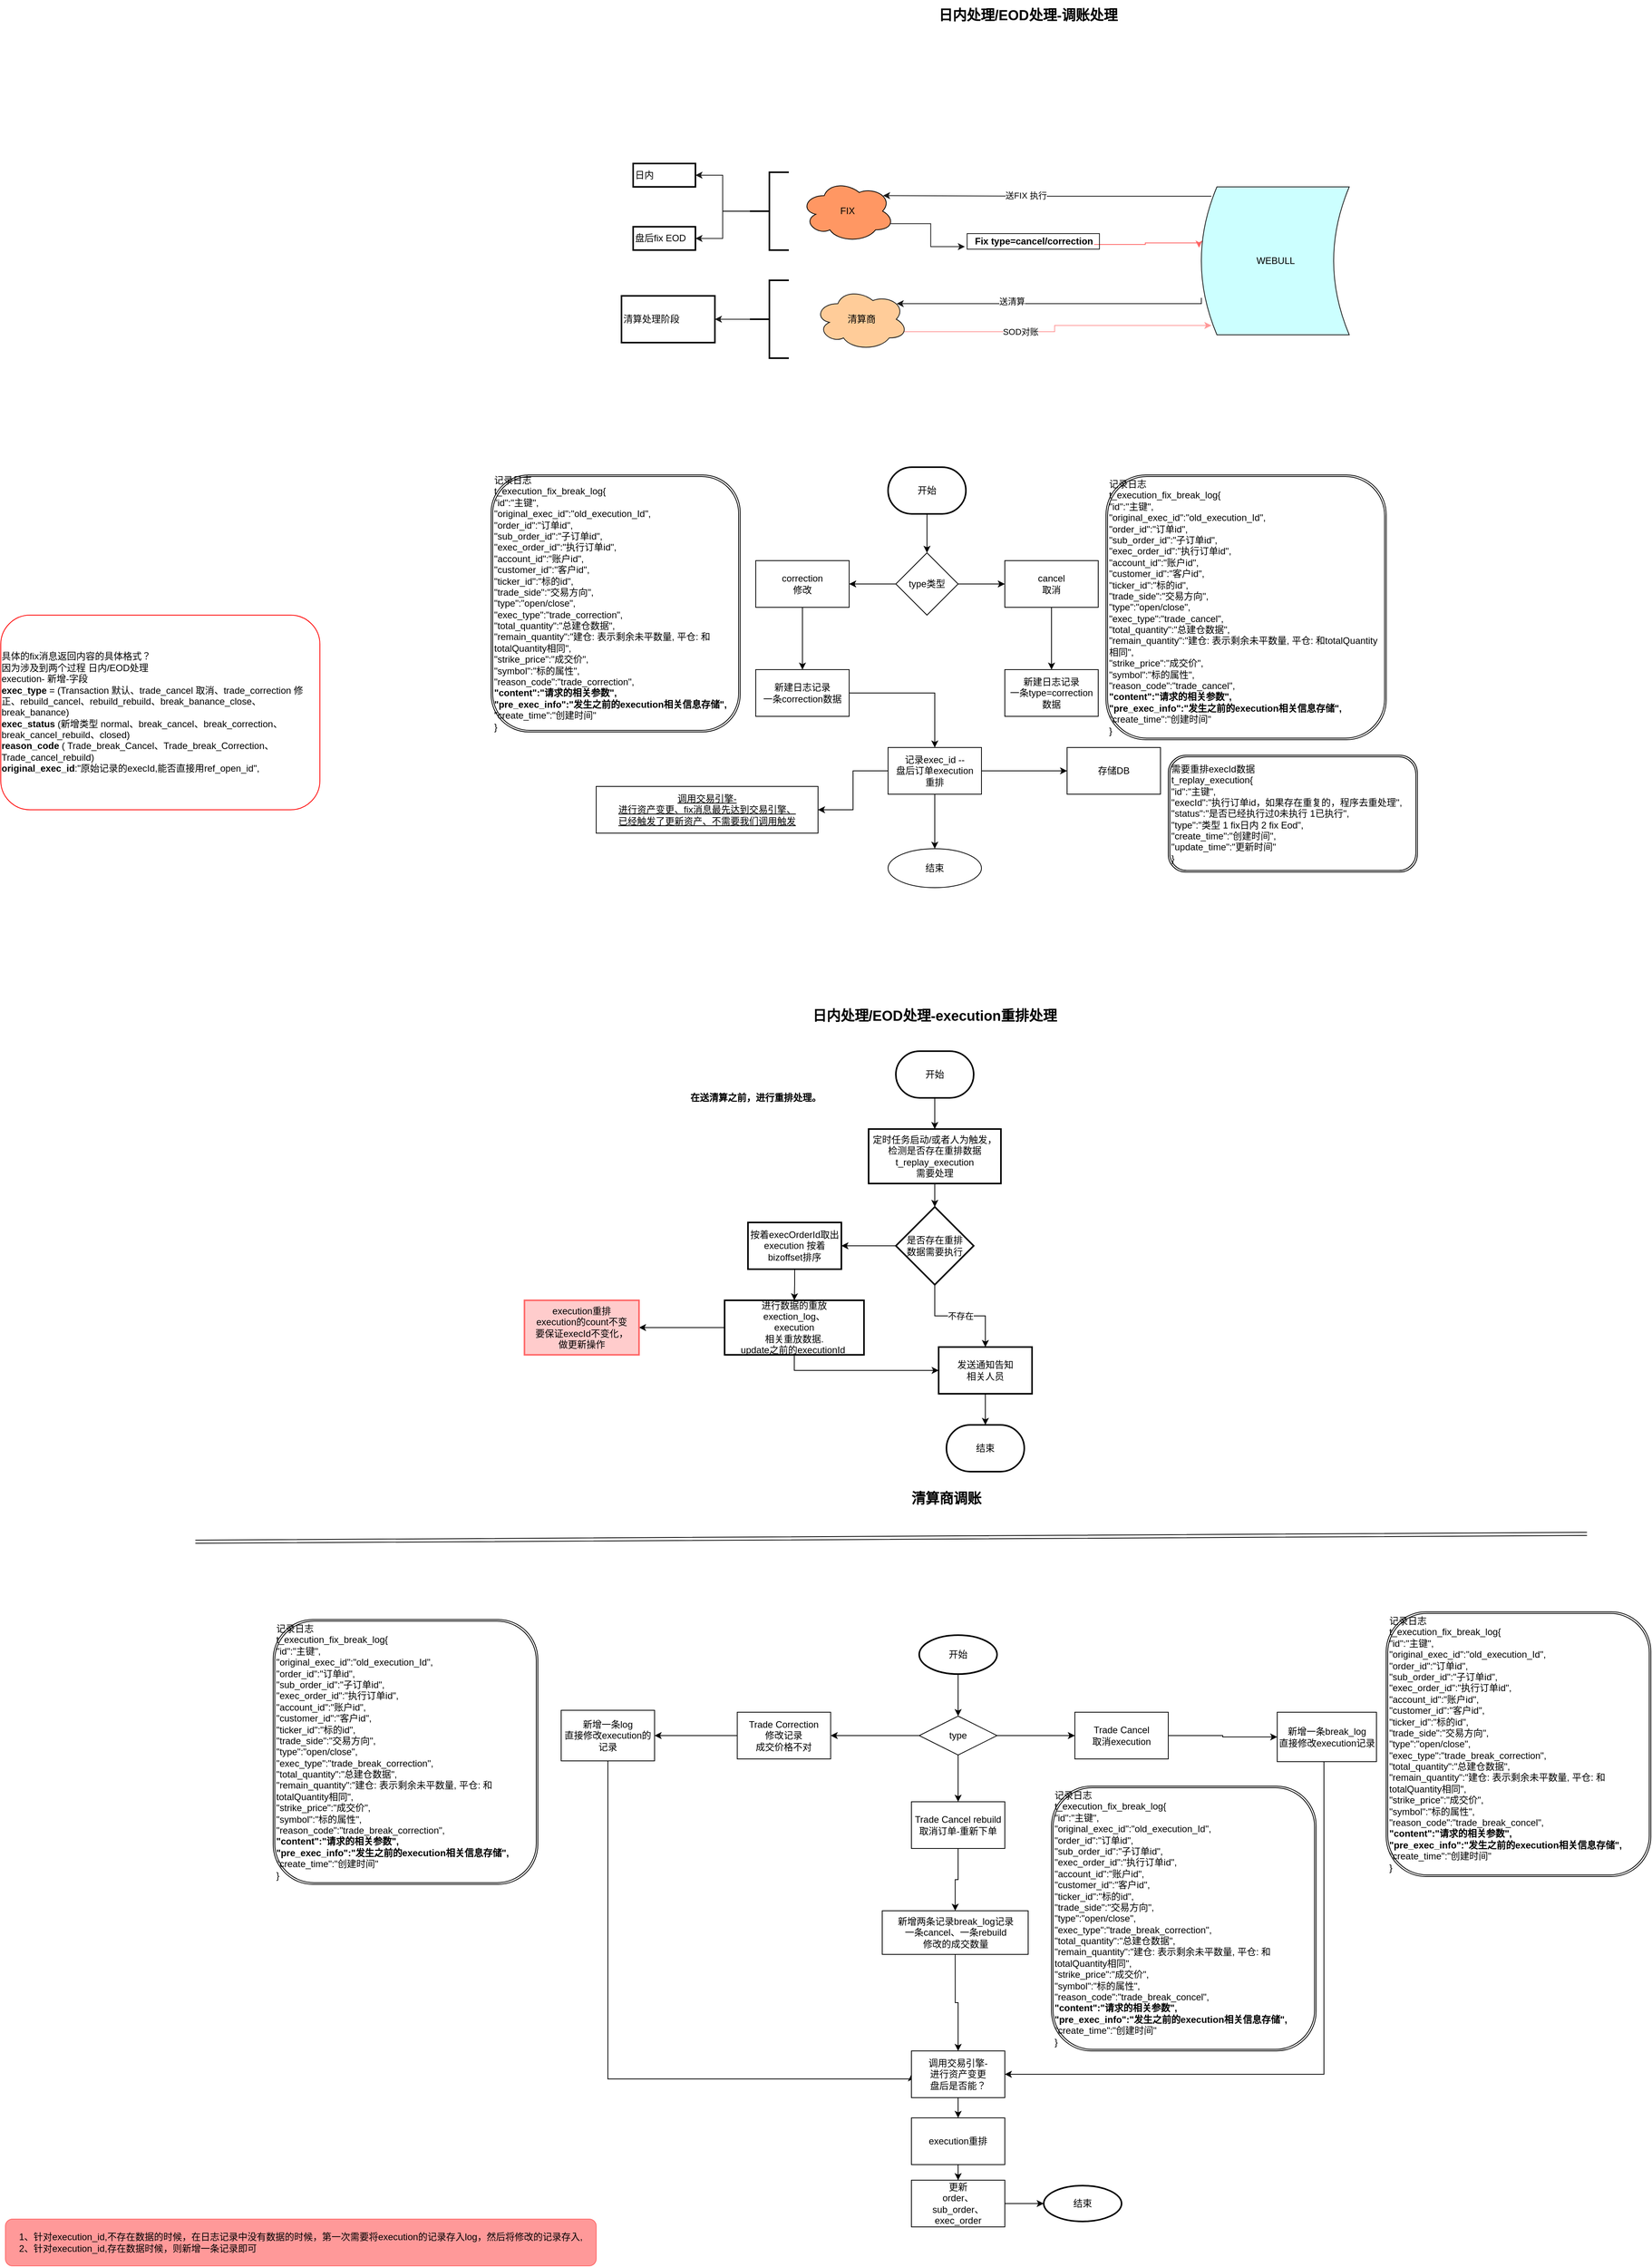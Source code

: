 <mxfile version="14.1.1" type="github">
  <diagram id="C5RBs43oDa-KdzZeNtuy" name="Page-1">
    <mxGraphModel dx="3623" dy="2283" grid="1" gridSize="10" guides="1" tooltips="1" connect="1" arrows="1" fold="1" page="1" pageScale="1" pageWidth="827" pageHeight="1169" math="0" shadow="0">
      <root>
        <mxCell id="WIyWlLk6GJQsqaUBKTNV-0" />
        <mxCell id="WIyWlLk6GJQsqaUBKTNV-1" parent="WIyWlLk6GJQsqaUBKTNV-0" />
        <mxCell id="1Uik45kLceN-WnxneO16-1" value="&lt;font style=&quot;font-size: 18px&quot;&gt;&lt;b&gt;日内处理/EOD处理-调账处理&lt;/b&gt;&lt;/font&gt;" style="text;html=1;strokeColor=none;fillColor=none;align=center;verticalAlign=middle;whiteSpace=wrap;rounded=0;shadow=0;" parent="WIyWlLk6GJQsqaUBKTNV-1" vertex="1">
          <mxGeometry x="490" y="-310" width="260" height="40" as="geometry" />
        </mxCell>
        <mxCell id="l4X3YuBK7rbhBfaj7fvv-17" style="edgeStyle=orthogonalEdgeStyle;rounded=0;orthogonalLoop=1;jettySize=auto;html=1;exitX=0.96;exitY=0.7;exitDx=0;exitDy=0;exitPerimeter=0;shadow=0;strokeColor=#FF6666;entryX=-0.016;entryY=0.411;entryDx=0;entryDy=0;entryPerimeter=0;" parent="WIyWlLk6GJQsqaUBKTNV-1" source="l4X3YuBK7rbhBfaj7fvv-18" target="l4X3YuBK7rbhBfaj7fvv-23" edge="1">
          <mxGeometry relative="1" as="geometry">
            <mxPoint x="832.5" y="2" as="targetPoint" />
            <Array as="points">
              <mxPoint x="770.5" y="4" />
              <mxPoint x="770.5" y="2" />
              <mxPoint x="839.5" y="2" />
            </Array>
          </mxGeometry>
        </mxCell>
        <mxCell id="l4X3YuBK7rbhBfaj7fvv-47" value="" style="edgeLabel;html=1;align=center;verticalAlign=middle;resizable=0;points=[];strokeColor=#FFCCCC;shadow=0;" parent="l4X3YuBK7rbhBfaj7fvv-17" vertex="1" connectable="0">
          <mxGeometry x="0.208" y="1" relative="1" as="geometry">
            <mxPoint x="-8.76" y="0.2" as="offset" />
          </mxGeometry>
        </mxCell>
        <mxCell id="1Uik45kLceN-WnxneO16-3" value="FIX" style="ellipse;shape=cloud;whiteSpace=wrap;html=1;fillColor=#FF9763;shadow=0;" parent="WIyWlLk6GJQsqaUBKTNV-1" vertex="1">
          <mxGeometry x="327.97" y="-78.8" width="120" height="80" as="geometry" />
        </mxCell>
        <mxCell id="1Uik45kLceN-WnxneO16-11" style="edgeStyle=orthogonalEdgeStyle;rounded=0;orthogonalLoop=1;jettySize=auto;html=1;exitX=0.5;exitY=1;exitDx=0;exitDy=0;exitPerimeter=0;entryX=0.5;entryY=0;entryDx=0;entryDy=0;shadow=0;" parent="WIyWlLk6GJQsqaUBKTNV-1" source="1Uik45kLceN-WnxneO16-10" edge="1">
          <mxGeometry relative="1" as="geometry">
            <mxPoint x="490" y="400" as="targetPoint" />
          </mxGeometry>
        </mxCell>
        <mxCell id="1Uik45kLceN-WnxneO16-10" value="开始" style="strokeWidth=2;html=1;shape=mxgraph.flowchart.terminator;whiteSpace=wrap;shadow=0;" parent="WIyWlLk6GJQsqaUBKTNV-1" vertex="1">
          <mxGeometry x="440" y="290" width="100" height="60" as="geometry" />
        </mxCell>
        <mxCell id="1Uik45kLceN-WnxneO16-15" value="" style="edgeStyle=orthogonalEdgeStyle;rounded=0;orthogonalLoop=1;jettySize=auto;html=1;shadow=0;" parent="WIyWlLk6GJQsqaUBKTNV-1" source="1Uik45kLceN-WnxneO16-13" target="1Uik45kLceN-WnxneO16-14" edge="1">
          <mxGeometry relative="1" as="geometry" />
        </mxCell>
        <mxCell id="1Uik45kLceN-WnxneO16-17" value="" style="edgeStyle=orthogonalEdgeStyle;rounded=0;orthogonalLoop=1;jettySize=auto;html=1;shadow=0;" parent="WIyWlLk6GJQsqaUBKTNV-1" source="1Uik45kLceN-WnxneO16-13" target="1Uik45kLceN-WnxneO16-16" edge="1">
          <mxGeometry relative="1" as="geometry" />
        </mxCell>
        <mxCell id="1Uik45kLceN-WnxneO16-13" value="type类型" style="rhombus;whiteSpace=wrap;html=1;shadow=0;" parent="WIyWlLk6GJQsqaUBKTNV-1" vertex="1">
          <mxGeometry x="450" y="400" width="80" height="80" as="geometry" />
        </mxCell>
        <mxCell id="1Uik45kLceN-WnxneO16-19" value="" style="edgeStyle=orthogonalEdgeStyle;rounded=0;orthogonalLoop=1;jettySize=auto;html=1;shadow=0;" parent="WIyWlLk6GJQsqaUBKTNV-1" source="1Uik45kLceN-WnxneO16-14" target="1Uik45kLceN-WnxneO16-18" edge="1">
          <mxGeometry relative="1" as="geometry" />
        </mxCell>
        <mxCell id="1Uik45kLceN-WnxneO16-14" value="correction&lt;br&gt;修改" style="whiteSpace=wrap;html=1;shadow=0;" parent="WIyWlLk6GJQsqaUBKTNV-1" vertex="1">
          <mxGeometry x="270" y="410" width="120" height="60" as="geometry" />
        </mxCell>
        <mxCell id="1Uik45kLceN-WnxneO16-30" value="" style="edgeStyle=orthogonalEdgeStyle;rounded=0;orthogonalLoop=1;jettySize=auto;html=1;shadow=0;" parent="WIyWlLk6GJQsqaUBKTNV-1" source="1Uik45kLceN-WnxneO16-16" target="1Uik45kLceN-WnxneO16-29" edge="1">
          <mxGeometry relative="1" as="geometry" />
        </mxCell>
        <mxCell id="1Uik45kLceN-WnxneO16-16" value="cancel&lt;br&gt;取消" style="whiteSpace=wrap;html=1;shadow=0;" parent="WIyWlLk6GJQsqaUBKTNV-1" vertex="1">
          <mxGeometry x="590" y="410" width="120" height="60" as="geometry" />
        </mxCell>
        <mxCell id="DPZnmQHG7aTlUrMJ72Gz-0" style="edgeStyle=orthogonalEdgeStyle;rounded=0;orthogonalLoop=1;jettySize=auto;html=1;exitX=1;exitY=0.5;exitDx=0;exitDy=0;" parent="WIyWlLk6GJQsqaUBKTNV-1" source="1Uik45kLceN-WnxneO16-18" target="1Uik45kLceN-WnxneO16-33" edge="1">
          <mxGeometry relative="1" as="geometry" />
        </mxCell>
        <mxCell id="1Uik45kLceN-WnxneO16-18" value="新建日志记录&lt;br&gt;一条correction数据" style="whiteSpace=wrap;html=1;shadow=0;" parent="WIyWlLk6GJQsqaUBKTNV-1" vertex="1">
          <mxGeometry x="270" y="550" width="120" height="60" as="geometry" />
        </mxCell>
        <mxCell id="1Uik45kLceN-WnxneO16-23" value="&lt;u&gt;调用交易引擎-&lt;br&gt;进行资产变更、fix消息最先达到交易引擎、&lt;br&gt;已经触发了更新资产、不需要我们调用触发&lt;/u&gt;" style="whiteSpace=wrap;html=1;shadow=0;" parent="WIyWlLk6GJQsqaUBKTNV-1" vertex="1">
          <mxGeometry x="65" y="700" width="285" height="60" as="geometry" />
        </mxCell>
        <mxCell id="1Uik45kLceN-WnxneO16-29" value="新建日志记录&lt;br&gt;一条type=correction数据" style="whiteSpace=wrap;html=1;shadow=0;" parent="WIyWlLk6GJQsqaUBKTNV-1" vertex="1">
          <mxGeometry x="590" y="550" width="120" height="60" as="geometry" />
        </mxCell>
        <mxCell id="1Uik45kLceN-WnxneO16-31" value="&lt;div&gt;记录日志&lt;/div&gt;&lt;div&gt;t_execution_fix_break_log{&lt;/div&gt;&lt;div&gt;&quot;id&quot;:&quot;主键&quot;,&lt;/div&gt;&lt;div&gt;&quot;original_exec_id&quot;:&quot;old_execution_Id&quot;,&lt;/div&gt;&lt;div&gt;&quot;order_id&quot;:&quot;订单id&quot;,&lt;/div&gt;&lt;div&gt;&quot;sub_order_id&quot;:&quot;子订单id&quot;,&lt;/div&gt;&lt;div&gt;&quot;exec_order_id&quot;:&quot;执行订单id&quot;,&lt;/div&gt;&lt;div&gt;&quot;account_id&quot;:&quot;账户id&quot;,&lt;/div&gt;&lt;div&gt;&quot;customer_id&quot;:&quot;客户id&quot;,&lt;/div&gt;&lt;div&gt;&quot;ticker_id&quot;:&quot;标的id&quot;,&lt;/div&gt;&lt;div&gt;&quot;trade_side&quot;:&quot;交易方向&quot;,&lt;/div&gt;&lt;div&gt;&quot;type&quot;:&quot;open/close&quot;,&lt;/div&gt;&lt;div&gt;&quot;exec_type&quot;:&quot;trade_cancel&quot;,&lt;/div&gt;&lt;div&gt;&quot;total_quantity&quot;:&quot;总建仓数据&quot;,&lt;/div&gt;&lt;div&gt;&quot;remain_quantity&quot;:&quot;建仓: 表示剩余未平数量, 平仓: 和totalQuantity相同&quot;,&lt;/div&gt;&lt;div&gt;&quot;strike_price&quot;:&quot;成交价&quot;,&lt;/div&gt;&lt;div&gt;&quot;symbol&quot;:&quot;标的属性&quot;,&lt;/div&gt;&lt;div&gt;&quot;reason_code&quot;:&quot;trade_cancel&quot;,&lt;br&gt;&lt;/div&gt;&lt;div&gt;&lt;b&gt;&quot;content&quot;:&quot;请求的相关参数&quot;,&lt;/b&gt;&lt;/div&gt;&lt;div&gt;&lt;b&gt;&quot;pre_exec_info&quot;:&quot;发生之前的execution相关信息存储&quot;,&lt;/b&gt;&lt;/div&gt;&lt;div&gt;&quot;create_time&quot;:&quot;创建时间&quot;&lt;/div&gt;&lt;div&gt;}&lt;/div&gt;" style="shape=ext;double=1;rounded=1;whiteSpace=wrap;html=1;align=left;shadow=0;" parent="WIyWlLk6GJQsqaUBKTNV-1" vertex="1">
          <mxGeometry x="720" y="300" width="360" height="340" as="geometry" />
        </mxCell>
        <mxCell id="1Uik45kLceN-WnxneO16-38" value="" style="edgeStyle=orthogonalEdgeStyle;rounded=0;orthogonalLoop=1;jettySize=auto;html=1;shadow=0;" parent="WIyWlLk6GJQsqaUBKTNV-1" source="1Uik45kLceN-WnxneO16-33" target="1Uik45kLceN-WnxneO16-37" edge="1">
          <mxGeometry relative="1" as="geometry" />
        </mxCell>
        <mxCell id="DPZnmQHG7aTlUrMJ72Gz-2" value="" style="edgeStyle=orthogonalEdgeStyle;rounded=0;orthogonalLoop=1;jettySize=auto;html=1;" parent="WIyWlLk6GJQsqaUBKTNV-1" source="1Uik45kLceN-WnxneO16-33" target="1Uik45kLceN-WnxneO16-35" edge="1">
          <mxGeometry relative="1" as="geometry" />
        </mxCell>
        <mxCell id="adp1p2bU9cSPGHExOtuO-0" value="" style="edgeStyle=orthogonalEdgeStyle;rounded=0;orthogonalLoop=1;jettySize=auto;html=1;" edge="1" parent="WIyWlLk6GJQsqaUBKTNV-1" source="1Uik45kLceN-WnxneO16-33" target="1Uik45kLceN-WnxneO16-23">
          <mxGeometry relative="1" as="geometry" />
        </mxCell>
        <mxCell id="1Uik45kLceN-WnxneO16-33" value="记录exec_id --&lt;br&gt;盘后订单execution&lt;br&gt;重排" style="whiteSpace=wrap;html=1;shadow=0;" parent="WIyWlLk6GJQsqaUBKTNV-1" vertex="1">
          <mxGeometry x="440" y="650" width="120" height="60" as="geometry" />
        </mxCell>
        <mxCell id="1Uik45kLceN-WnxneO16-35" value="结束" style="ellipse;whiteSpace=wrap;html=1;shadow=0;" parent="WIyWlLk6GJQsqaUBKTNV-1" vertex="1">
          <mxGeometry x="440" y="780" width="120" height="50" as="geometry" />
        </mxCell>
        <mxCell id="1Uik45kLceN-WnxneO16-37" value="存储DB" style="whiteSpace=wrap;html=1;shadow=0;" parent="WIyWlLk6GJQsqaUBKTNV-1" vertex="1">
          <mxGeometry x="670" y="650" width="120" height="60" as="geometry" />
        </mxCell>
        <mxCell id="1Uik45kLceN-WnxneO16-39" value="&lt;div&gt;需要重排execId数据&lt;/div&gt;&lt;div&gt;t_replay_execution&lt;span&gt;{&lt;/span&gt;&lt;br&gt;&lt;/div&gt;&lt;div&gt;&quot;id&quot;:&quot;主键&quot;,&lt;/div&gt;&lt;div&gt;&quot;execId&quot;:&quot;执行订单id，如果存在重复的，程序去重处理&quot;,&lt;/div&gt;&lt;div&gt;&quot;status&quot;:&quot;是否已经执行过0未执行 1已执行&quot;,&lt;/div&gt;&lt;div&gt;&quot;type&quot;:&quot;类型 1 fix日内 2 fix Eod&quot;,&lt;br&gt;&lt;/div&gt;&lt;div&gt;&quot;create_time&quot;:&quot;创建时间&quot;,&lt;/div&gt;&lt;div&gt;&quot;update_time&quot;:&quot;更新时间&quot;&lt;/div&gt;&lt;div&gt;}&lt;/div&gt;" style="shape=ext;double=1;rounded=1;whiteSpace=wrap;html=1;align=left;shadow=0;" parent="WIyWlLk6GJQsqaUBKTNV-1" vertex="1">
          <mxGeometry x="800" y="660" width="320" height="150" as="geometry" />
        </mxCell>
        <mxCell id="1Uik45kLceN-WnxneO16-40" value="&lt;font style=&quot;font-size: 18px&quot;&gt;&lt;b&gt;日内处理/EOD处理-execution重排处理&lt;/b&gt;&lt;/font&gt;" style="text;html=1;strokeColor=none;fillColor=none;align=center;verticalAlign=middle;whiteSpace=wrap;rounded=0;shadow=0;" parent="WIyWlLk6GJQsqaUBKTNV-1" vertex="1">
          <mxGeometry x="335" y="990" width="330" height="10" as="geometry" />
        </mxCell>
        <mxCell id="1Uik45kLceN-WnxneO16-44" value="" style="edgeStyle=orthogonalEdgeStyle;rounded=0;orthogonalLoop=1;jettySize=auto;html=1;shadow=0;" parent="WIyWlLk6GJQsqaUBKTNV-1" source="1Uik45kLceN-WnxneO16-41" target="1Uik45kLceN-WnxneO16-43" edge="1">
          <mxGeometry relative="1" as="geometry" />
        </mxCell>
        <mxCell id="1Uik45kLceN-WnxneO16-41" value="开始" style="strokeWidth=2;html=1;shape=mxgraph.flowchart.terminator;whiteSpace=wrap;shadow=0;" parent="WIyWlLk6GJQsqaUBKTNV-1" vertex="1">
          <mxGeometry x="450" y="1040" width="100" height="60" as="geometry" />
        </mxCell>
        <mxCell id="1Uik45kLceN-WnxneO16-42" value="结束" style="strokeWidth=2;html=1;shape=mxgraph.flowchart.terminator;whiteSpace=wrap;shadow=0;" parent="WIyWlLk6GJQsqaUBKTNV-1" vertex="1">
          <mxGeometry x="515" y="1520" width="100" height="60" as="geometry" />
        </mxCell>
        <mxCell id="1Uik45kLceN-WnxneO16-46" style="edgeStyle=orthogonalEdgeStyle;rounded=0;orthogonalLoop=1;jettySize=auto;html=1;exitX=0.5;exitY=1;exitDx=0;exitDy=0;entryX=0.5;entryY=0;entryDx=0;entryDy=0;entryPerimeter=0;shadow=0;" parent="WIyWlLk6GJQsqaUBKTNV-1" source="1Uik45kLceN-WnxneO16-43" target="1Uik45kLceN-WnxneO16-45" edge="1">
          <mxGeometry relative="1" as="geometry" />
        </mxCell>
        <mxCell id="1Uik45kLceN-WnxneO16-43" value="定时任务启动/或者人为触发，&lt;br&gt;检测是否存在&lt;span style=&quot;text-align: left&quot;&gt;重排数据&lt;/span&gt;&lt;span style=&quot;text-align: left&quot;&gt;t_replay_execution&lt;/span&gt;&lt;span style=&quot;text-align: left&quot;&gt;&lt;br&gt;需要处理&lt;/span&gt;" style="whiteSpace=wrap;html=1;strokeWidth=2;shadow=0;" parent="WIyWlLk6GJQsqaUBKTNV-1" vertex="1">
          <mxGeometry x="415" y="1140" width="170" height="70" as="geometry" />
        </mxCell>
        <mxCell id="1Uik45kLceN-WnxneO16-49" value="不存在" style="edgeStyle=orthogonalEdgeStyle;rounded=0;orthogonalLoop=1;jettySize=auto;html=1;shadow=0;" parent="WIyWlLk6GJQsqaUBKTNV-1" source="1Uik45kLceN-WnxneO16-45" target="1Uik45kLceN-WnxneO16-48" edge="1">
          <mxGeometry relative="1" as="geometry" />
        </mxCell>
        <mxCell id="1Uik45kLceN-WnxneO16-52" value="" style="edgeStyle=orthogonalEdgeStyle;rounded=0;orthogonalLoop=1;jettySize=auto;html=1;shadow=0;" parent="WIyWlLk6GJQsqaUBKTNV-1" source="1Uik45kLceN-WnxneO16-45" target="1Uik45kLceN-WnxneO16-51" edge="1">
          <mxGeometry relative="1" as="geometry" />
        </mxCell>
        <mxCell id="1Uik45kLceN-WnxneO16-45" value="是否存在重排&lt;br&gt;数据需要执行" style="strokeWidth=2;html=1;shape=mxgraph.flowchart.decision;whiteSpace=wrap;shadow=0;" parent="WIyWlLk6GJQsqaUBKTNV-1" vertex="1">
          <mxGeometry x="450" y="1240" width="100" height="100" as="geometry" />
        </mxCell>
        <mxCell id="1Uik45kLceN-WnxneO16-47" value="&lt;b&gt;在送清算之前，进行重排处理。&lt;/b&gt;" style="text;html=1;strokeColor=none;fillColor=none;align=center;verticalAlign=middle;whiteSpace=wrap;rounded=0;shadow=0;" parent="WIyWlLk6GJQsqaUBKTNV-1" vertex="1">
          <mxGeometry x="180" y="1100" width="180" as="geometry" />
        </mxCell>
        <mxCell id="1Uik45kLceN-WnxneO16-87" style="edgeStyle=orthogonalEdgeStyle;rounded=0;orthogonalLoop=1;jettySize=auto;html=1;exitX=0.5;exitY=1;exitDx=0;exitDy=0;entryX=0.5;entryY=0;entryDx=0;entryDy=0;entryPerimeter=0;shadow=0;" parent="WIyWlLk6GJQsqaUBKTNV-1" source="1Uik45kLceN-WnxneO16-48" target="1Uik45kLceN-WnxneO16-42" edge="1">
          <mxGeometry relative="1" as="geometry" />
        </mxCell>
        <mxCell id="1Uik45kLceN-WnxneO16-48" value="发送通知告知&lt;br&gt;相关人员" style="whiteSpace=wrap;html=1;strokeWidth=2;shadow=0;" parent="WIyWlLk6GJQsqaUBKTNV-1" vertex="1">
          <mxGeometry x="505" y="1420" width="120" height="60" as="geometry" />
        </mxCell>
        <mxCell id="1Uik45kLceN-WnxneO16-54" value="" style="edgeStyle=orthogonalEdgeStyle;rounded=0;orthogonalLoop=1;jettySize=auto;html=1;shadow=0;" parent="WIyWlLk6GJQsqaUBKTNV-1" source="1Uik45kLceN-WnxneO16-51" target="1Uik45kLceN-WnxneO16-53" edge="1">
          <mxGeometry relative="1" as="geometry" />
        </mxCell>
        <mxCell id="1Uik45kLceN-WnxneO16-51" value="按着execOrderId取出execution 按着bizoffset排序" style="whiteSpace=wrap;html=1;strokeWidth=2;shadow=0;" parent="WIyWlLk6GJQsqaUBKTNV-1" vertex="1">
          <mxGeometry x="260" y="1260" width="120" height="60" as="geometry" />
        </mxCell>
        <mxCell id="1Uik45kLceN-WnxneO16-86" style="edgeStyle=orthogonalEdgeStyle;rounded=0;orthogonalLoop=1;jettySize=auto;html=1;exitX=0.5;exitY=1;exitDx=0;exitDy=0;entryX=0;entryY=0.5;entryDx=0;entryDy=0;shadow=0;" parent="WIyWlLk6GJQsqaUBKTNV-1" source="1Uik45kLceN-WnxneO16-53" target="1Uik45kLceN-WnxneO16-48" edge="1">
          <mxGeometry relative="1" as="geometry" />
        </mxCell>
        <mxCell id="l4X3YuBK7rbhBfaj7fvv-9" value="" style="edgeStyle=orthogonalEdgeStyle;rounded=0;orthogonalLoop=1;jettySize=auto;html=1;shadow=0;" parent="WIyWlLk6GJQsqaUBKTNV-1" source="1Uik45kLceN-WnxneO16-53" target="l4X3YuBK7rbhBfaj7fvv-8" edge="1">
          <mxGeometry relative="1" as="geometry" />
        </mxCell>
        <mxCell id="1Uik45kLceN-WnxneO16-53" value="进行数据的重放&lt;br&gt;exection_log、&lt;br&gt;execution &lt;br&gt;相关重放数据.&lt;br&gt;update之前的executionId&amp;nbsp;" style="whiteSpace=wrap;html=1;strokeWidth=2;shadow=0;" parent="WIyWlLk6GJQsqaUBKTNV-1" vertex="1">
          <mxGeometry x="230" y="1360" width="179.06" height="70" as="geometry" />
        </mxCell>
        <mxCell id="1Uik45kLceN-WnxneO16-57" value="&lt;span style=&quot;font-size: 18px&quot;&gt;&lt;b&gt;清算商调账&lt;/b&gt;&lt;/span&gt;" style="text;html=1;strokeColor=none;fillColor=none;align=center;verticalAlign=middle;whiteSpace=wrap;rounded=0;shadow=0;" parent="WIyWlLk6GJQsqaUBKTNV-1" vertex="1">
          <mxGeometry x="350" y="1610" width="330" height="10" as="geometry" />
        </mxCell>
        <mxCell id="1Uik45kLceN-WnxneO16-62" style="edgeStyle=orthogonalEdgeStyle;rounded=0;orthogonalLoop=1;jettySize=auto;html=1;exitX=0.5;exitY=1;exitDx=0;exitDy=0;exitPerimeter=0;shadow=0;" parent="WIyWlLk6GJQsqaUBKTNV-1" source="1Uik45kLceN-WnxneO16-59" target="1Uik45kLceN-WnxneO16-61" edge="1">
          <mxGeometry relative="1" as="geometry" />
        </mxCell>
        <mxCell id="1Uik45kLceN-WnxneO16-59" value="开始" style="strokeWidth=2;html=1;shape=mxgraph.flowchart.start_1;whiteSpace=wrap;shadow=0;" parent="WIyWlLk6GJQsqaUBKTNV-1" vertex="1">
          <mxGeometry x="480" y="1790" width="100" height="50" as="geometry" />
        </mxCell>
        <mxCell id="1Uik45kLceN-WnxneO16-60" value="结束" style="strokeWidth=2;html=1;shape=mxgraph.flowchart.start_1;whiteSpace=wrap;shadow=0;" parent="WIyWlLk6GJQsqaUBKTNV-1" vertex="1">
          <mxGeometry x="640" y="2497" width="100" height="46" as="geometry" />
        </mxCell>
        <mxCell id="1Uik45kLceN-WnxneO16-64" value="" style="edgeStyle=orthogonalEdgeStyle;rounded=0;orthogonalLoop=1;jettySize=auto;html=1;shadow=0;" parent="WIyWlLk6GJQsqaUBKTNV-1" source="1Uik45kLceN-WnxneO16-61" target="1Uik45kLceN-WnxneO16-63" edge="1">
          <mxGeometry relative="1" as="geometry" />
        </mxCell>
        <mxCell id="1Uik45kLceN-WnxneO16-66" value="" style="edgeStyle=orthogonalEdgeStyle;rounded=0;orthogonalLoop=1;jettySize=auto;html=1;shadow=0;" parent="WIyWlLk6GJQsqaUBKTNV-1" source="1Uik45kLceN-WnxneO16-61" target="1Uik45kLceN-WnxneO16-65" edge="1">
          <mxGeometry relative="1" as="geometry" />
        </mxCell>
        <mxCell id="1Uik45kLceN-WnxneO16-68" value="" style="edgeStyle=orthogonalEdgeStyle;rounded=0;orthogonalLoop=1;jettySize=auto;html=1;shadow=0;" parent="WIyWlLk6GJQsqaUBKTNV-1" source="1Uik45kLceN-WnxneO16-61" target="1Uik45kLceN-WnxneO16-67" edge="1">
          <mxGeometry relative="1" as="geometry" />
        </mxCell>
        <mxCell id="1Uik45kLceN-WnxneO16-61" value="type" style="rhombus;whiteSpace=wrap;html=1;shadow=0;" parent="WIyWlLk6GJQsqaUBKTNV-1" vertex="1">
          <mxGeometry x="480" y="1894" width="100" height="50" as="geometry" />
        </mxCell>
        <mxCell id="1Uik45kLceN-WnxneO16-72" value="" style="edgeStyle=orthogonalEdgeStyle;rounded=0;orthogonalLoop=1;jettySize=auto;html=1;shadow=0;" parent="WIyWlLk6GJQsqaUBKTNV-1" source="1Uik45kLceN-WnxneO16-63" target="1Uik45kLceN-WnxneO16-71" edge="1">
          <mxGeometry relative="1" as="geometry" />
        </mxCell>
        <mxCell id="1Uik45kLceN-WnxneO16-63" value="Trade Cancel&lt;br&gt;取消execution" style="whiteSpace=wrap;html=1;shadow=0;" parent="WIyWlLk6GJQsqaUBKTNV-1" vertex="1">
          <mxGeometry x="680" y="1889" width="120" height="60" as="geometry" />
        </mxCell>
        <mxCell id="1Uik45kLceN-WnxneO16-70" value="" style="edgeStyle=orthogonalEdgeStyle;rounded=0;orthogonalLoop=1;jettySize=auto;html=1;shadow=0;" parent="WIyWlLk6GJQsqaUBKTNV-1" source="1Uik45kLceN-WnxneO16-65" target="1Uik45kLceN-WnxneO16-69" edge="1">
          <mxGeometry relative="1" as="geometry" />
        </mxCell>
        <mxCell id="1Uik45kLceN-WnxneO16-65" value="Trade Correction&lt;br&gt;修改记录&lt;br&gt;成交价格不对" style="whiteSpace=wrap;html=1;shadow=0;" parent="WIyWlLk6GJQsqaUBKTNV-1" vertex="1">
          <mxGeometry x="246.24" y="1889" width="120" height="60" as="geometry" />
        </mxCell>
        <mxCell id="1Uik45kLceN-WnxneO16-74" value="" style="edgeStyle=orthogonalEdgeStyle;rounded=0;orthogonalLoop=1;jettySize=auto;html=1;shadow=0;" parent="WIyWlLk6GJQsqaUBKTNV-1" source="1Uik45kLceN-WnxneO16-67" target="1Uik45kLceN-WnxneO16-73" edge="1">
          <mxGeometry relative="1" as="geometry" />
        </mxCell>
        <mxCell id="1Uik45kLceN-WnxneO16-67" value="Trade Cancel rebuild&lt;br&gt;取消订单-重新下单" style="whiteSpace=wrap;html=1;shadow=0;" parent="WIyWlLk6GJQsqaUBKTNV-1" vertex="1">
          <mxGeometry x="470" y="2004" width="120" height="60" as="geometry" />
        </mxCell>
        <mxCell id="1Uik45kLceN-WnxneO16-78" style="edgeStyle=orthogonalEdgeStyle;rounded=0;orthogonalLoop=1;jettySize=auto;html=1;exitX=0.5;exitY=1;exitDx=0;exitDy=0;entryX=0;entryY=0.5;entryDx=0;entryDy=0;shadow=0;" parent="WIyWlLk6GJQsqaUBKTNV-1" source="1Uik45kLceN-WnxneO16-69" target="1Uik45kLceN-WnxneO16-77" edge="1">
          <mxGeometry relative="1" as="geometry">
            <Array as="points">
              <mxPoint x="80" y="2360" />
              <mxPoint x="470" y="2360" />
            </Array>
          </mxGeometry>
        </mxCell>
        <mxCell id="1Uik45kLceN-WnxneO16-69" value="新增一条log&lt;br&gt;直接修改execution的记录" style="whiteSpace=wrap;html=1;shadow=0;" parent="WIyWlLk6GJQsqaUBKTNV-1" vertex="1">
          <mxGeometry x="20" y="1886.5" width="120" height="65" as="geometry" />
        </mxCell>
        <mxCell id="1Uik45kLceN-WnxneO16-79" style="edgeStyle=orthogonalEdgeStyle;rounded=0;orthogonalLoop=1;jettySize=auto;html=1;exitX=0.5;exitY=1;exitDx=0;exitDy=0;entryX=1;entryY=0.5;entryDx=0;entryDy=0;shadow=0;" parent="WIyWlLk6GJQsqaUBKTNV-1" source="1Uik45kLceN-WnxneO16-71" target="1Uik45kLceN-WnxneO16-77" edge="1">
          <mxGeometry relative="1" as="geometry">
            <Array as="points">
              <mxPoint x="1004" y="1949" />
              <mxPoint x="1000" y="1949" />
              <mxPoint x="1000" y="2354" />
            </Array>
          </mxGeometry>
        </mxCell>
        <mxCell id="1Uik45kLceN-WnxneO16-71" value="新增一条break_log&lt;br&gt;直接修改execution记录" style="whiteSpace=wrap;html=1;shadow=0;" parent="WIyWlLk6GJQsqaUBKTNV-1" vertex="1">
          <mxGeometry x="940" y="1889" width="127.5" height="63.5" as="geometry" />
        </mxCell>
        <mxCell id="1Uik45kLceN-WnxneO16-80" style="edgeStyle=orthogonalEdgeStyle;rounded=0;orthogonalLoop=1;jettySize=auto;html=1;exitX=0.5;exitY=1;exitDx=0;exitDy=0;shadow=0;" parent="WIyWlLk6GJQsqaUBKTNV-1" source="1Uik45kLceN-WnxneO16-73" target="1Uik45kLceN-WnxneO16-77" edge="1">
          <mxGeometry relative="1" as="geometry">
            <Array as="points">
              <mxPoint x="526" y="2262" />
              <mxPoint x="530" y="2262" />
            </Array>
          </mxGeometry>
        </mxCell>
        <mxCell id="1Uik45kLceN-WnxneO16-73" value="新增两条记录break_log记录&lt;br&gt;一条cancel、一条rebuild&lt;br&gt;修改的成交数量" style="whiteSpace=wrap;html=1;shadow=0;" parent="WIyWlLk6GJQsqaUBKTNV-1" vertex="1">
          <mxGeometry x="432.5" y="2144" width="187.5" height="56" as="geometry" />
        </mxCell>
        <mxCell id="1Uik45kLceN-WnxneO16-76" value="&lt;div&gt;记录日志&lt;/div&gt;&lt;div&gt;t_execution_fix_break_log{&lt;/div&gt;&lt;div&gt;&quot;id&quot;:&quot;主键&quot;,&lt;/div&gt;&lt;div&gt;&quot;original_exec_id&quot;:&quot;old_execution_Id&quot;,&lt;/div&gt;&lt;div&gt;&quot;order_id&quot;:&quot;订单id&quot;,&lt;/div&gt;&lt;div&gt;&quot;sub_order_id&quot;:&quot;子订单id&quot;,&lt;/div&gt;&lt;div&gt;&quot;exec_order_id&quot;:&quot;执行订单id&quot;,&lt;/div&gt;&lt;div&gt;&quot;account_id&quot;:&quot;账户id&quot;,&lt;/div&gt;&lt;div&gt;&quot;customer_id&quot;:&quot;客户id&quot;,&lt;/div&gt;&lt;div&gt;&quot;ticker_id&quot;:&quot;标的id&quot;,&lt;/div&gt;&lt;div&gt;&quot;trade_side&quot;:&quot;交易方向&quot;,&lt;/div&gt;&lt;div&gt;&quot;type&quot;:&quot;open/close&quot;,&lt;/div&gt;&lt;div&gt;&quot;exec_type&quot;:&quot;trade_break_correction&quot;,&lt;/div&gt;&lt;div&gt;&quot;total_quantity&quot;:&quot;总建仓数据&quot;,&lt;/div&gt;&lt;div&gt;&quot;remain_quantity&quot;:&quot;建仓: 表示剩余未平数量, 平仓: 和totalQuantity相同&quot;,&lt;/div&gt;&lt;div&gt;&quot;strike_price&quot;:&quot;成交价&quot;,&lt;/div&gt;&lt;div&gt;&quot;symbol&quot;:&quot;标的属性&quot;,&lt;/div&gt;&lt;div&gt;&quot;reason_code&quot;:&quot;trade_break_correction&quot;,&lt;br&gt;&lt;/div&gt;&lt;div&gt;&lt;b&gt;&quot;content&quot;:&quot;请求的相关参数&quot;,&lt;/b&gt;&lt;/div&gt;&lt;div&gt;&lt;b&gt;&quot;pre_exec_info&quot;:&quot;发生之前的execution相关信息存储&quot;,&lt;/b&gt;&lt;/div&gt;&lt;div&gt;&quot;create_time&quot;:&quot;创建时间&quot;&lt;/div&gt;&lt;div&gt;}&lt;/div&gt;" style="shape=ext;double=1;rounded=1;whiteSpace=wrap;html=1;align=left;shadow=0;" parent="WIyWlLk6GJQsqaUBKTNV-1" vertex="1">
          <mxGeometry x="-350" y="1770" width="340" height="340" as="geometry" />
        </mxCell>
        <mxCell id="1Uik45kLceN-WnxneO16-84" value="" style="edgeStyle=orthogonalEdgeStyle;rounded=0;orthogonalLoop=1;jettySize=auto;html=1;shadow=0;" parent="WIyWlLk6GJQsqaUBKTNV-1" source="1Uik45kLceN-WnxneO16-77" target="1Uik45kLceN-WnxneO16-83" edge="1">
          <mxGeometry relative="1" as="geometry" />
        </mxCell>
        <mxCell id="1Uik45kLceN-WnxneO16-77" value="调用交易引擎-&lt;br&gt;进行资产变更&lt;br&gt;盘后是否能？" style="whiteSpace=wrap;html=1;shadow=0;" parent="WIyWlLk6GJQsqaUBKTNV-1" vertex="1">
          <mxGeometry x="470" y="2324" width="120" height="60" as="geometry" />
        </mxCell>
        <mxCell id="l4X3YuBK7rbhBfaj7fvv-13" style="edgeStyle=orthogonalEdgeStyle;rounded=0;orthogonalLoop=1;jettySize=auto;html=1;exitX=0.5;exitY=1;exitDx=0;exitDy=0;shadow=0;" parent="WIyWlLk6GJQsqaUBKTNV-1" source="1Uik45kLceN-WnxneO16-83" target="l4X3YuBK7rbhBfaj7fvv-11" edge="1">
          <mxGeometry relative="1" as="geometry" />
        </mxCell>
        <mxCell id="1Uik45kLceN-WnxneO16-83" value="execution重排" style="whiteSpace=wrap;html=1;shadow=0;" parent="WIyWlLk6GJQsqaUBKTNV-1" vertex="1">
          <mxGeometry x="470" y="2410" width="120" height="60" as="geometry" />
        </mxCell>
        <mxCell id="l4X3YuBK7rbhBfaj7fvv-0" value="&lt;div&gt;记录日志&lt;/div&gt;&lt;div&gt;t_execution_fix_break_log{&lt;/div&gt;&lt;div&gt;&quot;id&quot;:&quot;主键&quot;,&lt;/div&gt;&lt;div&gt;&quot;original_exec_id&quot;:&quot;old_execution_Id&quot;,&lt;/div&gt;&lt;div&gt;&quot;order_id&quot;:&quot;订单id&quot;,&lt;/div&gt;&lt;div&gt;&quot;sub_order_id&quot;:&quot;子订单id&quot;,&lt;/div&gt;&lt;div&gt;&quot;exec_order_id&quot;:&quot;执行订单id&quot;,&lt;/div&gt;&lt;div&gt;&quot;account_id&quot;:&quot;账户id&quot;,&lt;/div&gt;&lt;div&gt;&quot;customer_id&quot;:&quot;客户id&quot;,&lt;/div&gt;&lt;div&gt;&quot;ticker_id&quot;:&quot;标的id&quot;,&lt;/div&gt;&lt;div&gt;&quot;trade_side&quot;:&quot;交易方向&quot;,&lt;/div&gt;&lt;div&gt;&quot;type&quot;:&quot;open/close&quot;,&lt;/div&gt;&lt;div&gt;&quot;exec_type&quot;:&quot;trade_correction&quot;,&lt;/div&gt;&lt;div&gt;&quot;total_quantity&quot;:&quot;总建仓数据&quot;,&lt;/div&gt;&lt;div&gt;&quot;remain_quantity&quot;:&quot;建仓: 表示剩余未平数量, 平仓: 和totalQuantity相同&quot;,&lt;/div&gt;&lt;div&gt;&quot;strike_price&quot;:&quot;成交价&quot;,&lt;/div&gt;&lt;div&gt;&quot;symbol&quot;:&quot;标的属性&quot;,&lt;/div&gt;&lt;div&gt;&quot;reason_code&quot;:&quot;trade_correction&quot;,&lt;/div&gt;&lt;div&gt;&lt;b&gt;&quot;content&quot;:&quot;请求的相关参数&quot;,&lt;/b&gt;&lt;/div&gt;&lt;div&gt;&lt;b&gt;&quot;pre_exec_info&quot;:&quot;发生之前的execution相关信息存储&quot;,&lt;/b&gt;&lt;/div&gt;&lt;div&gt;&quot;create_time&quot;:&quot;创建时间&quot;&lt;/div&gt;&lt;div&gt;}&lt;/div&gt;" style="shape=ext;double=1;rounded=1;whiteSpace=wrap;html=1;align=left;shadow=0;" parent="WIyWlLk6GJQsqaUBKTNV-1" vertex="1">
          <mxGeometry x="-70" y="300" width="320" height="330" as="geometry" />
        </mxCell>
        <mxCell id="l4X3YuBK7rbhBfaj7fvv-8" value="execution重排&lt;br&gt;execution的count不变&lt;br&gt;要保证execId不变化，&lt;br&gt;做更新操作" style="whiteSpace=wrap;html=1;strokeWidth=2;shadow=0;strokeColor=#FF6666;fillColor=#FFCCCC;" parent="WIyWlLk6GJQsqaUBKTNV-1" vertex="1">
          <mxGeometry x="-27.18" y="1360" width="147.18" height="70" as="geometry" />
        </mxCell>
        <mxCell id="l4X3YuBK7rbhBfaj7fvv-10" value="&lt;div style=&quot;text-align: left&quot;&gt;&lt;span&gt;具体的fix消息返回内容的&lt;/span&gt;&lt;span&gt;具体格式？&lt;/span&gt;&lt;/div&gt;&lt;span&gt;&lt;div style=&quot;text-align: left&quot;&gt;&lt;span&gt;因为涉及到两个过程 日内/EOD处理&lt;/span&gt;&lt;/div&gt;&lt;/span&gt;&lt;div style=&quot;text-align: left&quot;&gt;&lt;span&gt;execution- 新增-字段&lt;/span&gt;&lt;/div&gt;&lt;div style=&quot;text-align: left&quot;&gt;&lt;b&gt;exec_type&lt;/b&gt;&amp;nbsp;= (Transaction 默认、trade_cancel 取消、trade_correction 修正、rebuild_cancel、rebuild_rebuild、break_banance_close、break_banance)&lt;/div&gt;&lt;div style=&quot;text-align: left&quot;&gt;&lt;b&gt;exec_status&lt;/b&gt;&amp;nbsp;(新增类型 normal、break_cancel、break_correction、break_cancel_rebuild、closed)&lt;/div&gt;&lt;div style=&quot;text-align: left&quot;&gt;&lt;b&gt;reason_code&lt;/b&gt;&amp;nbsp;( Trade_break_Cancel、Trade_break_Correction、Trade_cancel_rebuild)&lt;/div&gt;&lt;div style=&quot;text-align: left&quot;&gt;&lt;b&gt;original_exec_id&lt;/b&gt;:&quot;原始记录的execId,能否直接用ref_open_id&quot;,&lt;/div&gt;" style="rounded=1;whiteSpace=wrap;html=1;strokeColor=#FF0000;shadow=0;" parent="WIyWlLk6GJQsqaUBKTNV-1" vertex="1">
          <mxGeometry x="-700" y="480" width="410" height="250" as="geometry" />
        </mxCell>
        <mxCell id="l4X3YuBK7rbhBfaj7fvv-14" style="edgeStyle=orthogonalEdgeStyle;rounded=0;orthogonalLoop=1;jettySize=auto;html=1;exitX=1;exitY=0.5;exitDx=0;exitDy=0;shadow=0;" parent="WIyWlLk6GJQsqaUBKTNV-1" source="l4X3YuBK7rbhBfaj7fvv-11" target="1Uik45kLceN-WnxneO16-60" edge="1">
          <mxGeometry relative="1" as="geometry" />
        </mxCell>
        <mxCell id="l4X3YuBK7rbhBfaj7fvv-11" value="更新&lt;br&gt;order、&lt;br&gt;sub_order、exec_order" style="whiteSpace=wrap;html=1;shadow=0;" parent="WIyWlLk6GJQsqaUBKTNV-1" vertex="1">
          <mxGeometry x="470" y="2490" width="120" height="60" as="geometry" />
        </mxCell>
        <mxCell id="l4X3YuBK7rbhBfaj7fvv-16" value="" style="shape=link;html=1;shadow=0;" parent="WIyWlLk6GJQsqaUBKTNV-1" edge="1">
          <mxGeometry width="100" relative="1" as="geometry">
            <mxPoint x="-450" y="1670" as="sourcePoint" />
            <mxPoint x="1338" y="1660" as="targetPoint" />
          </mxGeometry>
        </mxCell>
        <mxCell id="l4X3YuBK7rbhBfaj7fvv-18" value="&lt;b&gt;Fix type=cancel/correction&lt;/b&gt;" style="text;html=1;align=center;verticalAlign=middle;resizable=0;points=[];autosize=1;strokeColor=#1A1A1A;shadow=0;" parent="WIyWlLk6GJQsqaUBKTNV-1" vertex="1">
          <mxGeometry x="541.56" y="-10" width="170" height="20" as="geometry" />
        </mxCell>
        <mxCell id="l4X3YuBK7rbhBfaj7fvv-19" style="edgeStyle=orthogonalEdgeStyle;rounded=0;orthogonalLoop=1;jettySize=auto;html=1;exitX=0.96;exitY=0.7;exitDx=0;exitDy=0;exitPerimeter=0;entryX=-0.017;entryY=0.838;entryDx=0;entryDy=0;entryPerimeter=0;shadow=0;strokeColor=#1A1A1A;" parent="WIyWlLk6GJQsqaUBKTNV-1" source="1Uik45kLceN-WnxneO16-3" target="l4X3YuBK7rbhBfaj7fvv-18" edge="1">
          <mxGeometry relative="1" as="geometry">
            <mxPoint x="443.17" y="-22.8" as="sourcePoint" />
            <mxPoint x="830.46" y="-12.96" as="targetPoint" />
          </mxGeometry>
        </mxCell>
        <mxCell id="l4X3YuBK7rbhBfaj7fvv-38" style="edgeStyle=orthogonalEdgeStyle;rounded=0;orthogonalLoop=1;jettySize=auto;html=1;exitX=0.96;exitY=0.7;exitDx=0;exitDy=0;exitPerimeter=0;entryX=0.068;entryY=0.937;entryDx=0;entryDy=0;entryPerimeter=0;shadow=0;strokeColor=#FF9999;fillColor=#FF9999;" parent="WIyWlLk6GJQsqaUBKTNV-1" source="l4X3YuBK7rbhBfaj7fvv-21" target="l4X3YuBK7rbhBfaj7fvv-23" edge="1">
          <mxGeometry relative="1" as="geometry" />
        </mxCell>
        <mxCell id="l4X3YuBK7rbhBfaj7fvv-39" value="SOD对账" style="edgeLabel;html=1;align=center;verticalAlign=middle;resizable=0;points=[];shadow=0;" parent="l4X3YuBK7rbhBfaj7fvv-38" vertex="1" connectable="0">
          <mxGeometry x="-0.157" relative="1" as="geometry">
            <mxPoint x="-20.7" as="offset" />
          </mxGeometry>
        </mxCell>
        <mxCell id="l4X3YuBK7rbhBfaj7fvv-21" value="清算商" style="ellipse;shape=cloud;whiteSpace=wrap;html=1;strokeColor=#1A1A1A;fillColor=#FFCC99;shadow=0;" parent="WIyWlLk6GJQsqaUBKTNV-1" vertex="1">
          <mxGeometry x="345.5" y="60" width="120" height="80" as="geometry" />
        </mxCell>
        <mxCell id="l4X3YuBK7rbhBfaj7fvv-25" value="" style="edgeStyle=orthogonalEdgeStyle;rounded=0;orthogonalLoop=1;jettySize=auto;html=1;shadow=0;strokeColor=#1A1A1A;entryX=0.88;entryY=0.25;entryDx=0;entryDy=0;entryPerimeter=0;exitX=0.068;exitY=0.063;exitDx=0;exitDy=0;exitPerimeter=0;" parent="WIyWlLk6GJQsqaUBKTNV-1" source="l4X3YuBK7rbhBfaj7fvv-23" target="1Uik45kLceN-WnxneO16-3" edge="1">
          <mxGeometry relative="1" as="geometry">
            <mxPoint x="533.44" y="-70" as="targetPoint" />
          </mxGeometry>
        </mxCell>
        <mxCell id="l4X3YuBK7rbhBfaj7fvv-27" value="送FIX 执行" style="edgeLabel;html=1;align=center;verticalAlign=middle;resizable=0;points=[];shadow=0;" parent="l4X3YuBK7rbhBfaj7fvv-25" vertex="1" connectable="0">
          <mxGeometry x="0.13" relative="1" as="geometry">
            <mxPoint as="offset" />
          </mxGeometry>
        </mxCell>
        <mxCell id="l4X3YuBK7rbhBfaj7fvv-36" style="edgeStyle=orthogonalEdgeStyle;rounded=0;orthogonalLoop=1;jettySize=auto;html=1;exitX=0;exitY=0.75;exitDx=0;exitDy=0;entryX=0.88;entryY=0.25;entryDx=0;entryDy=0;entryPerimeter=0;shadow=0;strokeColor=#1A1A1A;" parent="WIyWlLk6GJQsqaUBKTNV-1" source="l4X3YuBK7rbhBfaj7fvv-23" target="l4X3YuBK7rbhBfaj7fvv-21" edge="1">
          <mxGeometry relative="1" as="geometry">
            <Array as="points">
              <mxPoint x="842.68" y="80" />
            </Array>
          </mxGeometry>
        </mxCell>
        <mxCell id="l4X3YuBK7rbhBfaj7fvv-37" value="送清算" style="edgeLabel;html=1;align=center;verticalAlign=middle;resizable=0;points=[];shadow=0;" parent="l4X3YuBK7rbhBfaj7fvv-36" vertex="1" connectable="0">
          <mxGeometry x="0.266" y="-3" relative="1" as="geometry">
            <mxPoint x="1" as="offset" />
          </mxGeometry>
        </mxCell>
        <mxCell id="l4X3YuBK7rbhBfaj7fvv-23" value="WEBULL" style="shape=dataStorage;whiteSpace=wrap;html=1;fixedSize=1;strokeColor=#1A1A1A;fillColor=#CCFFFF;shadow=0;" parent="WIyWlLk6GJQsqaUBKTNV-1" vertex="1">
          <mxGeometry x="842.5" y="-70" width="190" height="190" as="geometry" />
        </mxCell>
        <mxCell id="l4X3YuBK7rbhBfaj7fvv-35" value="" style="edgeStyle=orthogonalEdgeStyle;rounded=0;orthogonalLoop=1;jettySize=auto;html=1;shadow=0;strokeColor=#1A1A1A;entryX=1;entryY=0.5;entryDx=0;entryDy=0;" parent="WIyWlLk6GJQsqaUBKTNV-1" source="l4X3YuBK7rbhBfaj7fvv-29" target="l4X3YuBK7rbhBfaj7fvv-44" edge="1">
          <mxGeometry relative="1" as="geometry" />
        </mxCell>
        <mxCell id="l4X3YuBK7rbhBfaj7fvv-45" value="" style="edgeStyle=orthogonalEdgeStyle;rounded=0;orthogonalLoop=1;jettySize=auto;html=1;shadow=0;strokeColor=#1A1A1A;entryX=1;entryY=0.5;entryDx=0;entryDy=0;" parent="WIyWlLk6GJQsqaUBKTNV-1" source="l4X3YuBK7rbhBfaj7fvv-29" target="l4X3YuBK7rbhBfaj7fvv-34" edge="1">
          <mxGeometry relative="1" as="geometry" />
        </mxCell>
        <mxCell id="l4X3YuBK7rbhBfaj7fvv-29" value="" style="strokeWidth=2;html=1;shape=mxgraph.flowchart.annotation_2;align=left;labelPosition=right;pointerEvents=1;shadow=0;" parent="WIyWlLk6GJQsqaUBKTNV-1" vertex="1">
          <mxGeometry x="262.5" y="-88.8" width="50" height="100" as="geometry" />
        </mxCell>
        <mxCell id="l4X3YuBK7rbhBfaj7fvv-34" value="日内" style="whiteSpace=wrap;html=1;align=left;strokeWidth=2;shadow=0;" parent="WIyWlLk6GJQsqaUBKTNV-1" vertex="1">
          <mxGeometry x="112.5" y="-100" width="80" height="30" as="geometry" />
        </mxCell>
        <mxCell id="l4X3YuBK7rbhBfaj7fvv-42" value="" style="edgeStyle=orthogonalEdgeStyle;rounded=0;orthogonalLoop=1;jettySize=auto;html=1;shadow=0;strokeColor=#1A1A1A;" parent="WIyWlLk6GJQsqaUBKTNV-1" source="l4X3YuBK7rbhBfaj7fvv-40" target="l4X3YuBK7rbhBfaj7fvv-41" edge="1">
          <mxGeometry relative="1" as="geometry" />
        </mxCell>
        <mxCell id="l4X3YuBK7rbhBfaj7fvv-40" value="" style="strokeWidth=2;html=1;shape=mxgraph.flowchart.annotation_2;align=left;labelPosition=right;pointerEvents=1;shadow=0;" parent="WIyWlLk6GJQsqaUBKTNV-1" vertex="1">
          <mxGeometry x="262.5" y="50" width="50" height="100" as="geometry" />
        </mxCell>
        <mxCell id="l4X3YuBK7rbhBfaj7fvv-41" value="清算处理阶段" style="whiteSpace=wrap;html=1;align=left;strokeWidth=2;shadow=0;" parent="WIyWlLk6GJQsqaUBKTNV-1" vertex="1">
          <mxGeometry x="97.5" y="70" width="120" height="60" as="geometry" />
        </mxCell>
        <mxCell id="l4X3YuBK7rbhBfaj7fvv-44" value="盘后fix EOD" style="whiteSpace=wrap;html=1;align=left;strokeWidth=2;shadow=0;" parent="WIyWlLk6GJQsqaUBKTNV-1" vertex="1">
          <mxGeometry x="112.5" y="-18.8" width="80" height="30" as="geometry" />
        </mxCell>
        <mxCell id="adp1p2bU9cSPGHExOtuO-2" value="&lt;div&gt;记录日志&lt;/div&gt;&lt;div&gt;t_execution_fix_break_log{&lt;/div&gt;&lt;div&gt;&quot;id&quot;:&quot;主键&quot;,&lt;/div&gt;&lt;div&gt;&quot;original_exec_id&quot;:&quot;old_execution_Id&quot;,&lt;/div&gt;&lt;div&gt;&quot;order_id&quot;:&quot;订单id&quot;,&lt;/div&gt;&lt;div&gt;&quot;sub_order_id&quot;:&quot;子订单id&quot;,&lt;/div&gt;&lt;div&gt;&quot;exec_order_id&quot;:&quot;执行订单id&quot;,&lt;/div&gt;&lt;div&gt;&quot;account_id&quot;:&quot;账户id&quot;,&lt;/div&gt;&lt;div&gt;&quot;customer_id&quot;:&quot;客户id&quot;,&lt;/div&gt;&lt;div&gt;&quot;ticker_id&quot;:&quot;标的id&quot;,&lt;/div&gt;&lt;div&gt;&quot;trade_side&quot;:&quot;交易方向&quot;,&lt;/div&gt;&lt;div&gt;&quot;type&quot;:&quot;open/close&quot;,&lt;/div&gt;&lt;div&gt;&quot;exec_type&quot;:&quot;trade_break_correction&quot;,&lt;/div&gt;&lt;div&gt;&quot;total_quantity&quot;:&quot;总建仓数据&quot;,&lt;/div&gt;&lt;div&gt;&quot;remain_quantity&quot;:&quot;建仓: 表示剩余未平数量, 平仓: 和totalQuantity相同&quot;,&lt;/div&gt;&lt;div&gt;&quot;strike_price&quot;:&quot;成交价&quot;,&lt;/div&gt;&lt;div&gt;&quot;symbol&quot;:&quot;标的属性&quot;,&lt;/div&gt;&lt;div&gt;&quot;reason_code&quot;:&quot;trade_break_concel&quot;,&lt;br&gt;&lt;/div&gt;&lt;div&gt;&lt;b&gt;&quot;content&quot;:&quot;请求的相关参数&quot;,&lt;/b&gt;&lt;/div&gt;&lt;div&gt;&lt;b&gt;&quot;pre_exec_info&quot;:&quot;发生之前的execution相关信息存储&quot;,&lt;/b&gt;&lt;/div&gt;&lt;div&gt;&quot;create_time&quot;:&quot;创建时间&quot;&lt;/div&gt;&lt;div&gt;}&lt;/div&gt;" style="shape=ext;double=1;rounded=1;whiteSpace=wrap;html=1;align=left;shadow=0;" vertex="1" parent="WIyWlLk6GJQsqaUBKTNV-1">
          <mxGeometry x="1080" y="1760" width="340" height="340" as="geometry" />
        </mxCell>
        <mxCell id="adp1p2bU9cSPGHExOtuO-6" value="&lt;div style=&quot;text-align: left&quot;&gt;1、针对execution_id,不存在数据的时候，在日志记录中没有数据的时候，第一次需要将execution的记录存入log，然后将修改的记录存入,&lt;/div&gt;&lt;div style=&quot;text-align: left&quot;&gt;2、针对execution_id,存在数据时候，则新增一条记录即可&lt;/div&gt;&lt;div style=&quot;text-align: left&quot;&gt;&lt;/div&gt;" style="rounded=1;whiteSpace=wrap;html=1;strokeColor=#FF6666;fillColor=#FF9999;" vertex="1" parent="WIyWlLk6GJQsqaUBKTNV-1">
          <mxGeometry x="-694" y="2540" width="759" height="60" as="geometry" />
        </mxCell>
        <mxCell id="adp1p2bU9cSPGHExOtuO-7" value="&lt;div&gt;记录日志&lt;/div&gt;&lt;div&gt;t_execution_fix_break_log{&lt;/div&gt;&lt;div&gt;&quot;id&quot;:&quot;主键&quot;,&lt;/div&gt;&lt;div&gt;&quot;original_exec_id&quot;:&quot;old_execution_Id&quot;,&lt;/div&gt;&lt;div&gt;&quot;order_id&quot;:&quot;订单id&quot;,&lt;/div&gt;&lt;div&gt;&quot;sub_order_id&quot;:&quot;子订单id&quot;,&lt;/div&gt;&lt;div&gt;&quot;exec_order_id&quot;:&quot;执行订单id&quot;,&lt;/div&gt;&lt;div&gt;&quot;account_id&quot;:&quot;账户id&quot;,&lt;/div&gt;&lt;div&gt;&quot;customer_id&quot;:&quot;客户id&quot;,&lt;/div&gt;&lt;div&gt;&quot;ticker_id&quot;:&quot;标的id&quot;,&lt;/div&gt;&lt;div&gt;&quot;trade_side&quot;:&quot;交易方向&quot;,&lt;/div&gt;&lt;div&gt;&quot;type&quot;:&quot;open/close&quot;,&lt;/div&gt;&lt;div&gt;&quot;exec_type&quot;:&quot;trade_break_correction&quot;,&lt;/div&gt;&lt;div&gt;&quot;total_quantity&quot;:&quot;总建仓数据&quot;,&lt;/div&gt;&lt;div&gt;&quot;remain_quantity&quot;:&quot;建仓: 表示剩余未平数量, 平仓: 和totalQuantity相同&quot;,&lt;/div&gt;&lt;div&gt;&quot;strike_price&quot;:&quot;成交价&quot;,&lt;/div&gt;&lt;div&gt;&quot;symbol&quot;:&quot;标的属性&quot;,&lt;/div&gt;&lt;div&gt;&quot;reason_code&quot;:&quot;trade_break_concel&quot;,&lt;br&gt;&lt;/div&gt;&lt;div&gt;&lt;b&gt;&quot;content&quot;:&quot;请求的相关参数&quot;,&lt;/b&gt;&lt;/div&gt;&lt;div&gt;&lt;b&gt;&quot;pre_exec_info&quot;:&quot;发生之前的execution相关信息存储&quot;,&lt;/b&gt;&lt;/div&gt;&lt;div&gt;&quot;create_time&quot;:&quot;创建时间&quot;&lt;/div&gt;&lt;div&gt;}&lt;/div&gt;" style="shape=ext;double=1;rounded=1;whiteSpace=wrap;html=1;align=left;shadow=0;" vertex="1" parent="WIyWlLk6GJQsqaUBKTNV-1">
          <mxGeometry x="650" y="1984" width="340" height="340" as="geometry" />
        </mxCell>
      </root>
    </mxGraphModel>
  </diagram>
</mxfile>
